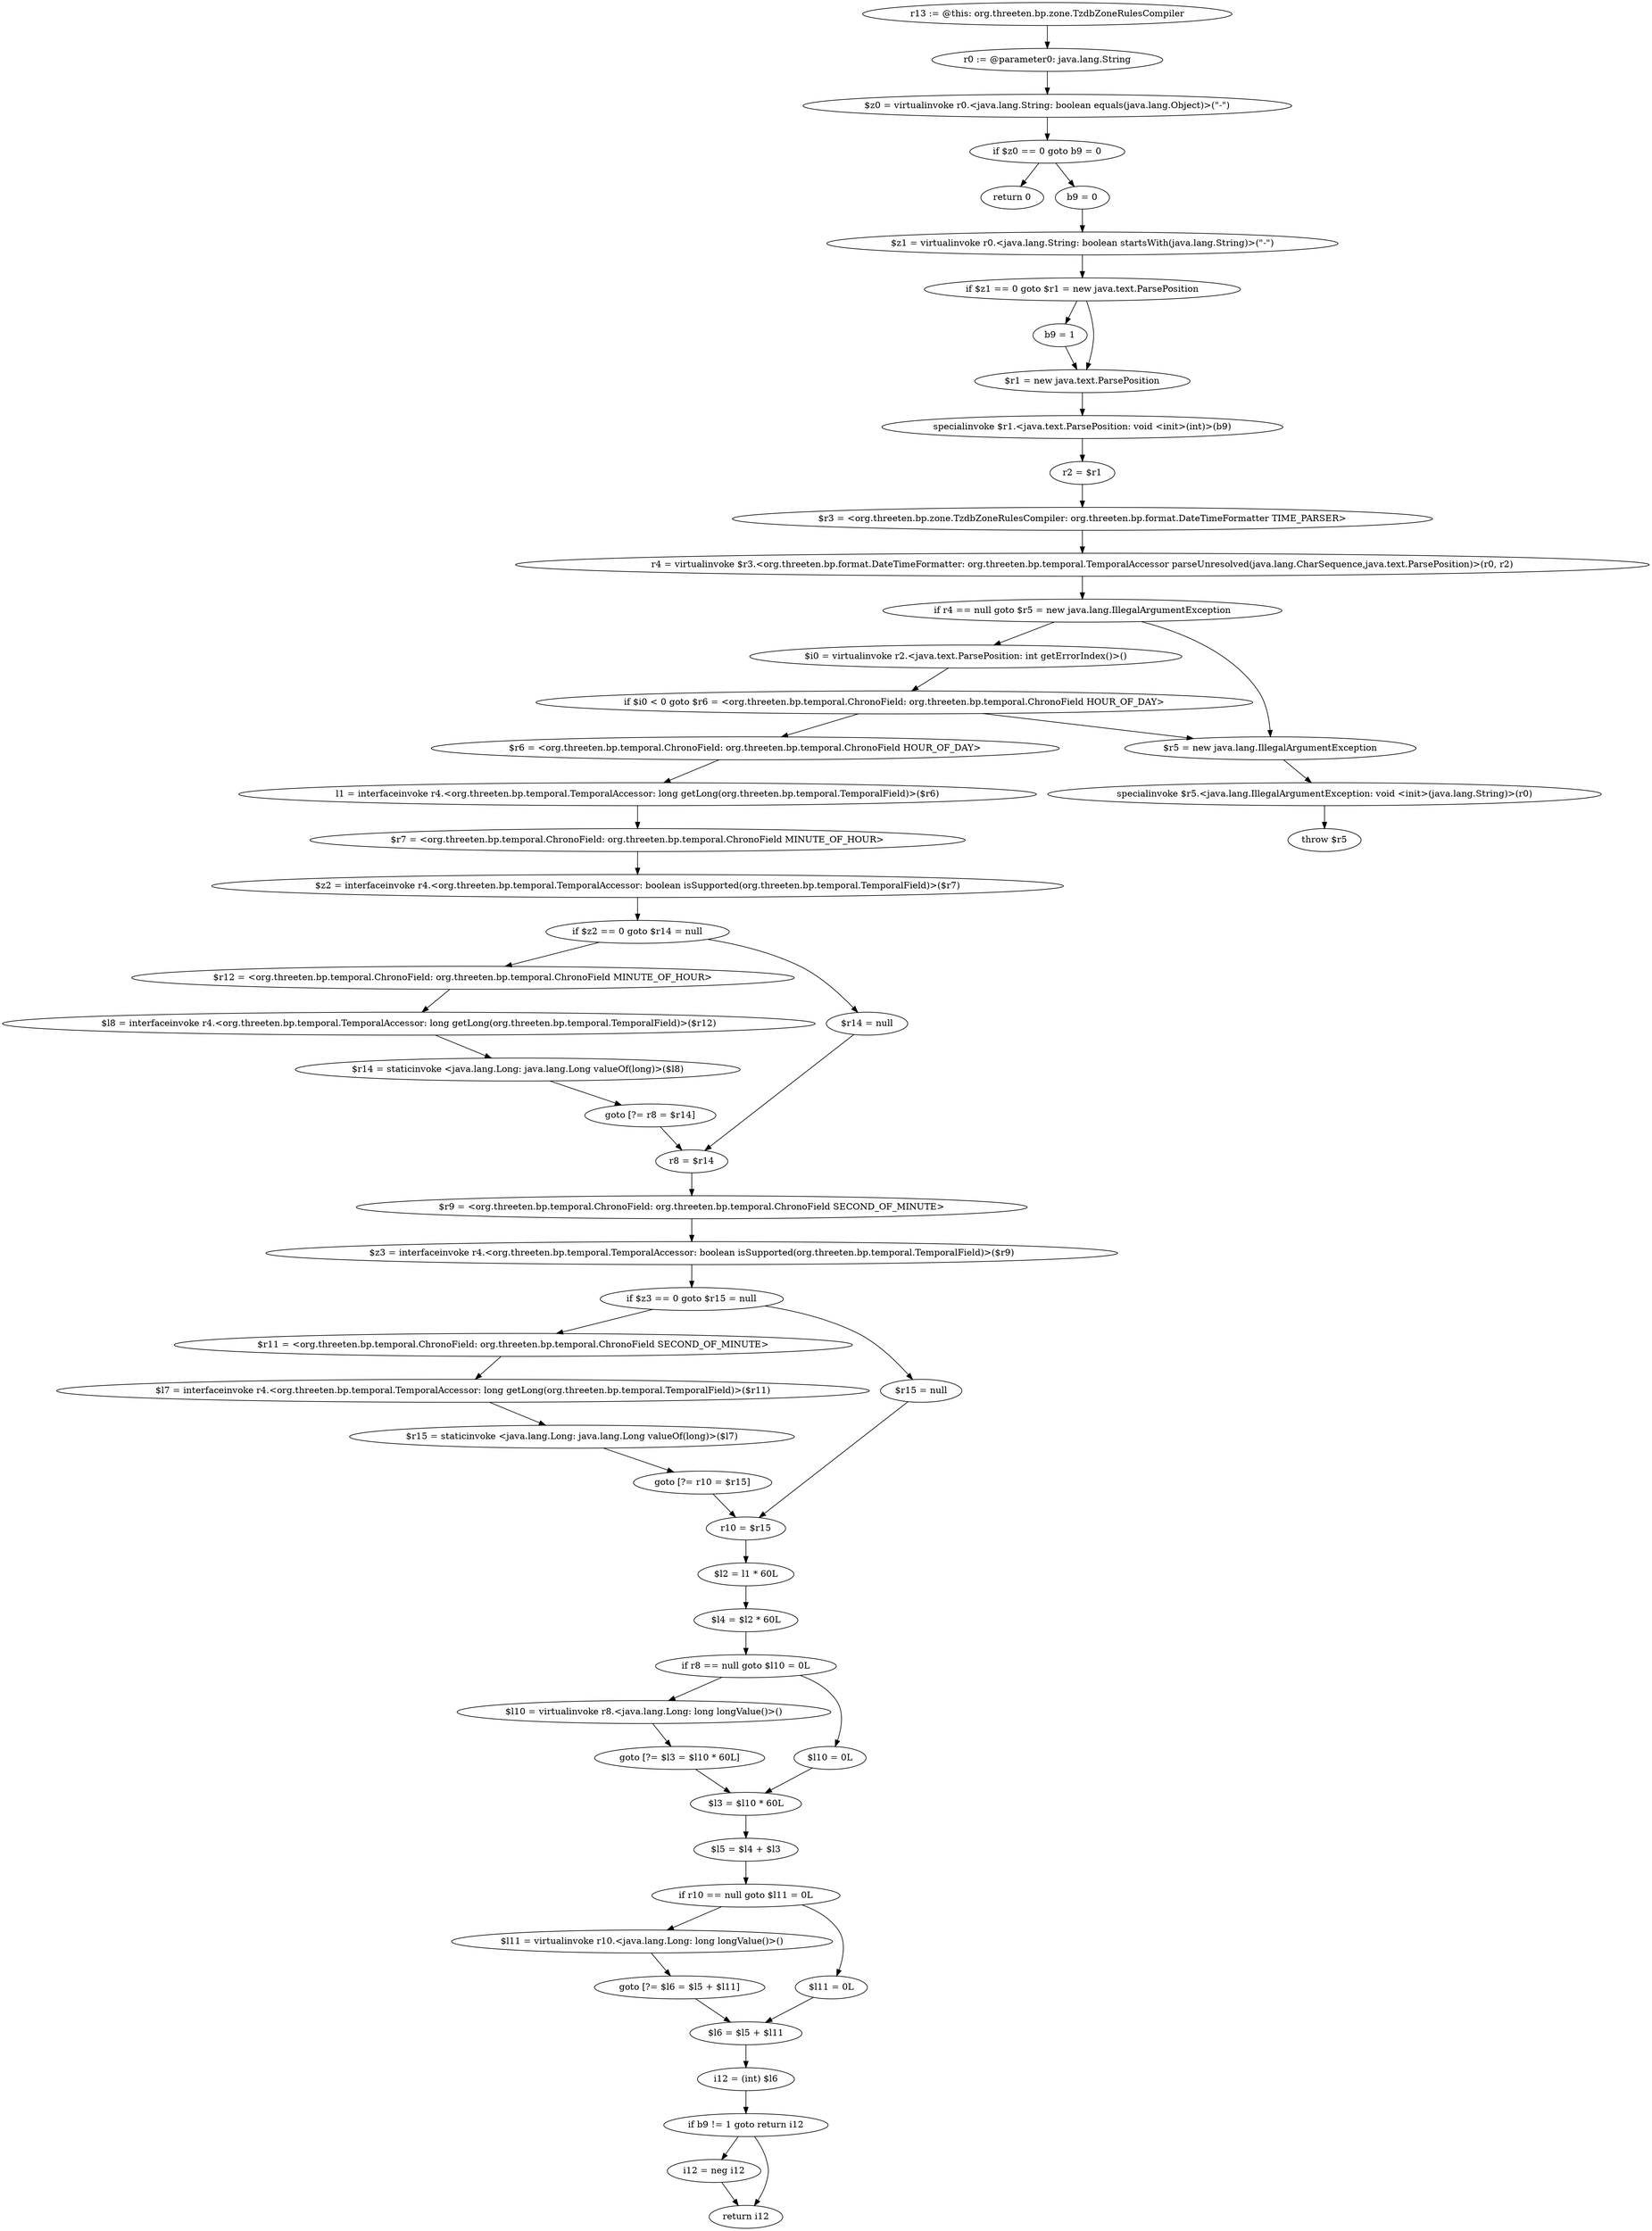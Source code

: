digraph "unitGraph" {
    "r13 := @this: org.threeten.bp.zone.TzdbZoneRulesCompiler"
    "r0 := @parameter0: java.lang.String"
    "$z0 = virtualinvoke r0.<java.lang.String: boolean equals(java.lang.Object)>(\"-\")"
    "if $z0 == 0 goto b9 = 0"
    "return 0"
    "b9 = 0"
    "$z1 = virtualinvoke r0.<java.lang.String: boolean startsWith(java.lang.String)>(\"-\")"
    "if $z1 == 0 goto $r1 = new java.text.ParsePosition"
    "b9 = 1"
    "$r1 = new java.text.ParsePosition"
    "specialinvoke $r1.<java.text.ParsePosition: void <init>(int)>(b9)"
    "r2 = $r1"
    "$r3 = <org.threeten.bp.zone.TzdbZoneRulesCompiler: org.threeten.bp.format.DateTimeFormatter TIME_PARSER>"
    "r4 = virtualinvoke $r3.<org.threeten.bp.format.DateTimeFormatter: org.threeten.bp.temporal.TemporalAccessor parseUnresolved(java.lang.CharSequence,java.text.ParsePosition)>(r0, r2)"
    "if r4 == null goto $r5 = new java.lang.IllegalArgumentException"
    "$i0 = virtualinvoke r2.<java.text.ParsePosition: int getErrorIndex()>()"
    "if $i0 < 0 goto $r6 = <org.threeten.bp.temporal.ChronoField: org.threeten.bp.temporal.ChronoField HOUR_OF_DAY>"
    "$r5 = new java.lang.IllegalArgumentException"
    "specialinvoke $r5.<java.lang.IllegalArgumentException: void <init>(java.lang.String)>(r0)"
    "throw $r5"
    "$r6 = <org.threeten.bp.temporal.ChronoField: org.threeten.bp.temporal.ChronoField HOUR_OF_DAY>"
    "l1 = interfaceinvoke r4.<org.threeten.bp.temporal.TemporalAccessor: long getLong(org.threeten.bp.temporal.TemporalField)>($r6)"
    "$r7 = <org.threeten.bp.temporal.ChronoField: org.threeten.bp.temporal.ChronoField MINUTE_OF_HOUR>"
    "$z2 = interfaceinvoke r4.<org.threeten.bp.temporal.TemporalAccessor: boolean isSupported(org.threeten.bp.temporal.TemporalField)>($r7)"
    "if $z2 == 0 goto $r14 = null"
    "$r12 = <org.threeten.bp.temporal.ChronoField: org.threeten.bp.temporal.ChronoField MINUTE_OF_HOUR>"
    "$l8 = interfaceinvoke r4.<org.threeten.bp.temporal.TemporalAccessor: long getLong(org.threeten.bp.temporal.TemporalField)>($r12)"
    "$r14 = staticinvoke <java.lang.Long: java.lang.Long valueOf(long)>($l8)"
    "goto [?= r8 = $r14]"
    "$r14 = null"
    "r8 = $r14"
    "$r9 = <org.threeten.bp.temporal.ChronoField: org.threeten.bp.temporal.ChronoField SECOND_OF_MINUTE>"
    "$z3 = interfaceinvoke r4.<org.threeten.bp.temporal.TemporalAccessor: boolean isSupported(org.threeten.bp.temporal.TemporalField)>($r9)"
    "if $z3 == 0 goto $r15 = null"
    "$r11 = <org.threeten.bp.temporal.ChronoField: org.threeten.bp.temporal.ChronoField SECOND_OF_MINUTE>"
    "$l7 = interfaceinvoke r4.<org.threeten.bp.temporal.TemporalAccessor: long getLong(org.threeten.bp.temporal.TemporalField)>($r11)"
    "$r15 = staticinvoke <java.lang.Long: java.lang.Long valueOf(long)>($l7)"
    "goto [?= r10 = $r15]"
    "$r15 = null"
    "r10 = $r15"
    "$l2 = l1 * 60L"
    "$l4 = $l2 * 60L"
    "if r8 == null goto $l10 = 0L"
    "$l10 = virtualinvoke r8.<java.lang.Long: long longValue()>()"
    "goto [?= $l3 = $l10 * 60L]"
    "$l10 = 0L"
    "$l3 = $l10 * 60L"
    "$l5 = $l4 + $l3"
    "if r10 == null goto $l11 = 0L"
    "$l11 = virtualinvoke r10.<java.lang.Long: long longValue()>()"
    "goto [?= $l6 = $l5 + $l11]"
    "$l11 = 0L"
    "$l6 = $l5 + $l11"
    "i12 = (int) $l6"
    "if b9 != 1 goto return i12"
    "i12 = neg i12"
    "return i12"
    "r13 := @this: org.threeten.bp.zone.TzdbZoneRulesCompiler"->"r0 := @parameter0: java.lang.String";
    "r0 := @parameter0: java.lang.String"->"$z0 = virtualinvoke r0.<java.lang.String: boolean equals(java.lang.Object)>(\"-\")";
    "$z0 = virtualinvoke r0.<java.lang.String: boolean equals(java.lang.Object)>(\"-\")"->"if $z0 == 0 goto b9 = 0";
    "if $z0 == 0 goto b9 = 0"->"return 0";
    "if $z0 == 0 goto b9 = 0"->"b9 = 0";
    "b9 = 0"->"$z1 = virtualinvoke r0.<java.lang.String: boolean startsWith(java.lang.String)>(\"-\")";
    "$z1 = virtualinvoke r0.<java.lang.String: boolean startsWith(java.lang.String)>(\"-\")"->"if $z1 == 0 goto $r1 = new java.text.ParsePosition";
    "if $z1 == 0 goto $r1 = new java.text.ParsePosition"->"b9 = 1";
    "if $z1 == 0 goto $r1 = new java.text.ParsePosition"->"$r1 = new java.text.ParsePosition";
    "b9 = 1"->"$r1 = new java.text.ParsePosition";
    "$r1 = new java.text.ParsePosition"->"specialinvoke $r1.<java.text.ParsePosition: void <init>(int)>(b9)";
    "specialinvoke $r1.<java.text.ParsePosition: void <init>(int)>(b9)"->"r2 = $r1";
    "r2 = $r1"->"$r3 = <org.threeten.bp.zone.TzdbZoneRulesCompiler: org.threeten.bp.format.DateTimeFormatter TIME_PARSER>";
    "$r3 = <org.threeten.bp.zone.TzdbZoneRulesCompiler: org.threeten.bp.format.DateTimeFormatter TIME_PARSER>"->"r4 = virtualinvoke $r3.<org.threeten.bp.format.DateTimeFormatter: org.threeten.bp.temporal.TemporalAccessor parseUnresolved(java.lang.CharSequence,java.text.ParsePosition)>(r0, r2)";
    "r4 = virtualinvoke $r3.<org.threeten.bp.format.DateTimeFormatter: org.threeten.bp.temporal.TemporalAccessor parseUnresolved(java.lang.CharSequence,java.text.ParsePosition)>(r0, r2)"->"if r4 == null goto $r5 = new java.lang.IllegalArgumentException";
    "if r4 == null goto $r5 = new java.lang.IllegalArgumentException"->"$i0 = virtualinvoke r2.<java.text.ParsePosition: int getErrorIndex()>()";
    "if r4 == null goto $r5 = new java.lang.IllegalArgumentException"->"$r5 = new java.lang.IllegalArgumentException";
    "$i0 = virtualinvoke r2.<java.text.ParsePosition: int getErrorIndex()>()"->"if $i0 < 0 goto $r6 = <org.threeten.bp.temporal.ChronoField: org.threeten.bp.temporal.ChronoField HOUR_OF_DAY>";
    "if $i0 < 0 goto $r6 = <org.threeten.bp.temporal.ChronoField: org.threeten.bp.temporal.ChronoField HOUR_OF_DAY>"->"$r5 = new java.lang.IllegalArgumentException";
    "if $i0 < 0 goto $r6 = <org.threeten.bp.temporal.ChronoField: org.threeten.bp.temporal.ChronoField HOUR_OF_DAY>"->"$r6 = <org.threeten.bp.temporal.ChronoField: org.threeten.bp.temporal.ChronoField HOUR_OF_DAY>";
    "$r5 = new java.lang.IllegalArgumentException"->"specialinvoke $r5.<java.lang.IllegalArgumentException: void <init>(java.lang.String)>(r0)";
    "specialinvoke $r5.<java.lang.IllegalArgumentException: void <init>(java.lang.String)>(r0)"->"throw $r5";
    "$r6 = <org.threeten.bp.temporal.ChronoField: org.threeten.bp.temporal.ChronoField HOUR_OF_DAY>"->"l1 = interfaceinvoke r4.<org.threeten.bp.temporal.TemporalAccessor: long getLong(org.threeten.bp.temporal.TemporalField)>($r6)";
    "l1 = interfaceinvoke r4.<org.threeten.bp.temporal.TemporalAccessor: long getLong(org.threeten.bp.temporal.TemporalField)>($r6)"->"$r7 = <org.threeten.bp.temporal.ChronoField: org.threeten.bp.temporal.ChronoField MINUTE_OF_HOUR>";
    "$r7 = <org.threeten.bp.temporal.ChronoField: org.threeten.bp.temporal.ChronoField MINUTE_OF_HOUR>"->"$z2 = interfaceinvoke r4.<org.threeten.bp.temporal.TemporalAccessor: boolean isSupported(org.threeten.bp.temporal.TemporalField)>($r7)";
    "$z2 = interfaceinvoke r4.<org.threeten.bp.temporal.TemporalAccessor: boolean isSupported(org.threeten.bp.temporal.TemporalField)>($r7)"->"if $z2 == 0 goto $r14 = null";
    "if $z2 == 0 goto $r14 = null"->"$r12 = <org.threeten.bp.temporal.ChronoField: org.threeten.bp.temporal.ChronoField MINUTE_OF_HOUR>";
    "if $z2 == 0 goto $r14 = null"->"$r14 = null";
    "$r12 = <org.threeten.bp.temporal.ChronoField: org.threeten.bp.temporal.ChronoField MINUTE_OF_HOUR>"->"$l8 = interfaceinvoke r4.<org.threeten.bp.temporal.TemporalAccessor: long getLong(org.threeten.bp.temporal.TemporalField)>($r12)";
    "$l8 = interfaceinvoke r4.<org.threeten.bp.temporal.TemporalAccessor: long getLong(org.threeten.bp.temporal.TemporalField)>($r12)"->"$r14 = staticinvoke <java.lang.Long: java.lang.Long valueOf(long)>($l8)";
    "$r14 = staticinvoke <java.lang.Long: java.lang.Long valueOf(long)>($l8)"->"goto [?= r8 = $r14]";
    "goto [?= r8 = $r14]"->"r8 = $r14";
    "$r14 = null"->"r8 = $r14";
    "r8 = $r14"->"$r9 = <org.threeten.bp.temporal.ChronoField: org.threeten.bp.temporal.ChronoField SECOND_OF_MINUTE>";
    "$r9 = <org.threeten.bp.temporal.ChronoField: org.threeten.bp.temporal.ChronoField SECOND_OF_MINUTE>"->"$z3 = interfaceinvoke r4.<org.threeten.bp.temporal.TemporalAccessor: boolean isSupported(org.threeten.bp.temporal.TemporalField)>($r9)";
    "$z3 = interfaceinvoke r4.<org.threeten.bp.temporal.TemporalAccessor: boolean isSupported(org.threeten.bp.temporal.TemporalField)>($r9)"->"if $z3 == 0 goto $r15 = null";
    "if $z3 == 0 goto $r15 = null"->"$r11 = <org.threeten.bp.temporal.ChronoField: org.threeten.bp.temporal.ChronoField SECOND_OF_MINUTE>";
    "if $z3 == 0 goto $r15 = null"->"$r15 = null";
    "$r11 = <org.threeten.bp.temporal.ChronoField: org.threeten.bp.temporal.ChronoField SECOND_OF_MINUTE>"->"$l7 = interfaceinvoke r4.<org.threeten.bp.temporal.TemporalAccessor: long getLong(org.threeten.bp.temporal.TemporalField)>($r11)";
    "$l7 = interfaceinvoke r4.<org.threeten.bp.temporal.TemporalAccessor: long getLong(org.threeten.bp.temporal.TemporalField)>($r11)"->"$r15 = staticinvoke <java.lang.Long: java.lang.Long valueOf(long)>($l7)";
    "$r15 = staticinvoke <java.lang.Long: java.lang.Long valueOf(long)>($l7)"->"goto [?= r10 = $r15]";
    "goto [?= r10 = $r15]"->"r10 = $r15";
    "$r15 = null"->"r10 = $r15";
    "r10 = $r15"->"$l2 = l1 * 60L";
    "$l2 = l1 * 60L"->"$l4 = $l2 * 60L";
    "$l4 = $l2 * 60L"->"if r8 == null goto $l10 = 0L";
    "if r8 == null goto $l10 = 0L"->"$l10 = virtualinvoke r8.<java.lang.Long: long longValue()>()";
    "if r8 == null goto $l10 = 0L"->"$l10 = 0L";
    "$l10 = virtualinvoke r8.<java.lang.Long: long longValue()>()"->"goto [?= $l3 = $l10 * 60L]";
    "goto [?= $l3 = $l10 * 60L]"->"$l3 = $l10 * 60L";
    "$l10 = 0L"->"$l3 = $l10 * 60L";
    "$l3 = $l10 * 60L"->"$l5 = $l4 + $l3";
    "$l5 = $l4 + $l3"->"if r10 == null goto $l11 = 0L";
    "if r10 == null goto $l11 = 0L"->"$l11 = virtualinvoke r10.<java.lang.Long: long longValue()>()";
    "if r10 == null goto $l11 = 0L"->"$l11 = 0L";
    "$l11 = virtualinvoke r10.<java.lang.Long: long longValue()>()"->"goto [?= $l6 = $l5 + $l11]";
    "goto [?= $l6 = $l5 + $l11]"->"$l6 = $l5 + $l11";
    "$l11 = 0L"->"$l6 = $l5 + $l11";
    "$l6 = $l5 + $l11"->"i12 = (int) $l6";
    "i12 = (int) $l6"->"if b9 != 1 goto return i12";
    "if b9 != 1 goto return i12"->"i12 = neg i12";
    "if b9 != 1 goto return i12"->"return i12";
    "i12 = neg i12"->"return i12";
}

